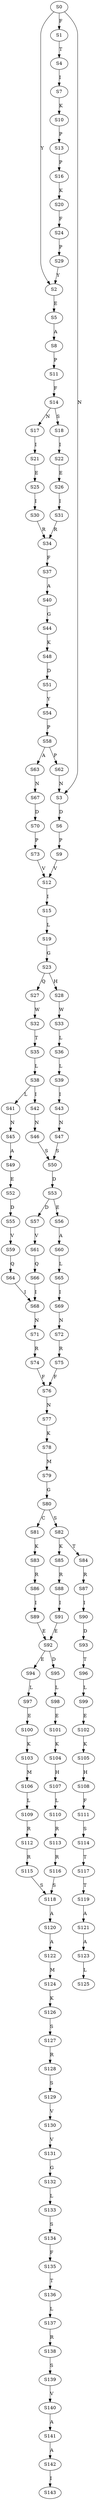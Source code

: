 strict digraph  {
	S0 -> S1 [ label = F ];
	S0 -> S2 [ label = Y ];
	S0 -> S3 [ label = N ];
	S1 -> S4 [ label = T ];
	S2 -> S5 [ label = E ];
	S3 -> S6 [ label = D ];
	S4 -> S7 [ label = I ];
	S5 -> S8 [ label = A ];
	S6 -> S9 [ label = P ];
	S7 -> S10 [ label = K ];
	S8 -> S11 [ label = P ];
	S9 -> S12 [ label = V ];
	S10 -> S13 [ label = P ];
	S11 -> S14 [ label = F ];
	S12 -> S15 [ label = I ];
	S13 -> S16 [ label = P ];
	S14 -> S17 [ label = N ];
	S14 -> S18 [ label = S ];
	S15 -> S19 [ label = L ];
	S16 -> S20 [ label = K ];
	S17 -> S21 [ label = I ];
	S18 -> S22 [ label = I ];
	S19 -> S23 [ label = G ];
	S20 -> S24 [ label = F ];
	S21 -> S25 [ label = E ];
	S22 -> S26 [ label = E ];
	S23 -> S27 [ label = Q ];
	S23 -> S28 [ label = H ];
	S24 -> S29 [ label = P ];
	S25 -> S30 [ label = I ];
	S26 -> S31 [ label = I ];
	S27 -> S32 [ label = W ];
	S28 -> S33 [ label = W ];
	S29 -> S2 [ label = Y ];
	S30 -> S34 [ label = R ];
	S31 -> S34 [ label = R ];
	S32 -> S35 [ label = T ];
	S33 -> S36 [ label = L ];
	S34 -> S37 [ label = F ];
	S35 -> S38 [ label = L ];
	S36 -> S39 [ label = L ];
	S37 -> S40 [ label = A ];
	S38 -> S41 [ label = L ];
	S38 -> S42 [ label = I ];
	S39 -> S43 [ label = I ];
	S40 -> S44 [ label = G ];
	S41 -> S45 [ label = N ];
	S42 -> S46 [ label = N ];
	S43 -> S47 [ label = N ];
	S44 -> S48 [ label = K ];
	S45 -> S49 [ label = A ];
	S46 -> S50 [ label = S ];
	S47 -> S50 [ label = S ];
	S48 -> S51 [ label = D ];
	S49 -> S52 [ label = E ];
	S50 -> S53 [ label = D ];
	S51 -> S54 [ label = Y ];
	S52 -> S55 [ label = D ];
	S53 -> S56 [ label = E ];
	S53 -> S57 [ label = D ];
	S54 -> S58 [ label = P ];
	S55 -> S59 [ label = V ];
	S56 -> S60 [ label = A ];
	S57 -> S61 [ label = V ];
	S58 -> S62 [ label = P ];
	S58 -> S63 [ label = A ];
	S59 -> S64 [ label = Q ];
	S60 -> S65 [ label = L ];
	S61 -> S66 [ label = Q ];
	S62 -> S3 [ label = N ];
	S63 -> S67 [ label = N ];
	S64 -> S68 [ label = I ];
	S65 -> S69 [ label = I ];
	S66 -> S68 [ label = I ];
	S67 -> S70 [ label = D ];
	S68 -> S71 [ label = N ];
	S69 -> S72 [ label = N ];
	S70 -> S73 [ label = P ];
	S71 -> S74 [ label = R ];
	S72 -> S75 [ label = R ];
	S73 -> S12 [ label = V ];
	S74 -> S76 [ label = F ];
	S75 -> S76 [ label = F ];
	S76 -> S77 [ label = N ];
	S77 -> S78 [ label = K ];
	S78 -> S79 [ label = M ];
	S79 -> S80 [ label = G ];
	S80 -> S81 [ label = C ];
	S80 -> S82 [ label = S ];
	S81 -> S83 [ label = K ];
	S82 -> S84 [ label = T ];
	S82 -> S85 [ label = K ];
	S83 -> S86 [ label = R ];
	S84 -> S87 [ label = R ];
	S85 -> S88 [ label = R ];
	S86 -> S89 [ label = I ];
	S87 -> S90 [ label = I ];
	S88 -> S91 [ label = I ];
	S89 -> S92 [ label = E ];
	S90 -> S93 [ label = D ];
	S91 -> S92 [ label = E ];
	S92 -> S94 [ label = E ];
	S92 -> S95 [ label = D ];
	S93 -> S96 [ label = T ];
	S94 -> S97 [ label = L ];
	S95 -> S98 [ label = L ];
	S96 -> S99 [ label = L ];
	S97 -> S100 [ label = E ];
	S98 -> S101 [ label = E ];
	S99 -> S102 [ label = E ];
	S100 -> S103 [ label = K ];
	S101 -> S104 [ label = K ];
	S102 -> S105 [ label = K ];
	S103 -> S106 [ label = M ];
	S104 -> S107 [ label = H ];
	S105 -> S108 [ label = H ];
	S106 -> S109 [ label = L ];
	S107 -> S110 [ label = L ];
	S108 -> S111 [ label = F ];
	S109 -> S112 [ label = R ];
	S110 -> S113 [ label = R ];
	S111 -> S114 [ label = S ];
	S112 -> S115 [ label = R ];
	S113 -> S116 [ label = R ];
	S114 -> S117 [ label = T ];
	S115 -> S118 [ label = S ];
	S116 -> S118 [ label = S ];
	S117 -> S119 [ label = T ];
	S118 -> S120 [ label = A ];
	S119 -> S121 [ label = A ];
	S120 -> S122 [ label = A ];
	S121 -> S123 [ label = A ];
	S122 -> S124 [ label = M ];
	S123 -> S125 [ label = L ];
	S124 -> S126 [ label = K ];
	S126 -> S127 [ label = S ];
	S127 -> S128 [ label = R ];
	S128 -> S129 [ label = S ];
	S129 -> S130 [ label = V ];
	S130 -> S131 [ label = V ];
	S131 -> S132 [ label = G ];
	S132 -> S133 [ label = L ];
	S133 -> S134 [ label = S ];
	S134 -> S135 [ label = F ];
	S135 -> S136 [ label = T ];
	S136 -> S137 [ label = L ];
	S137 -> S138 [ label = R ];
	S138 -> S139 [ label = S ];
	S139 -> S140 [ label = V ];
	S140 -> S141 [ label = A ];
	S141 -> S142 [ label = A ];
	S142 -> S143 [ label = I ];
}
